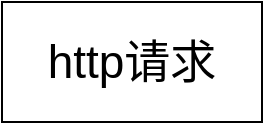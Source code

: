 <mxfile version="20.0.1" type="github">
  <diagram id="MF_yJ66GgyLXMYje7yGi" name="第 1 页">
    <mxGraphModel dx="1422" dy="761" grid="1" gridSize="10" guides="1" tooltips="1" connect="1" arrows="1" fold="1" page="1" pageScale="1" pageWidth="827" pageHeight="1169" math="0" shadow="0">
      <root>
        <mxCell id="0" />
        <mxCell id="1" parent="0" />
        <mxCell id="jiOzvEtH1P4fc_3GfdQS-1" value="&lt;font style=&quot;font-size: 23px;&quot;&gt;http请求&lt;/font&gt;" style="rounded=0;whiteSpace=wrap;html=1;" vertex="1" parent="1">
          <mxGeometry x="330" y="150" width="130" height="60" as="geometry" />
        </mxCell>
      </root>
    </mxGraphModel>
  </diagram>
</mxfile>
